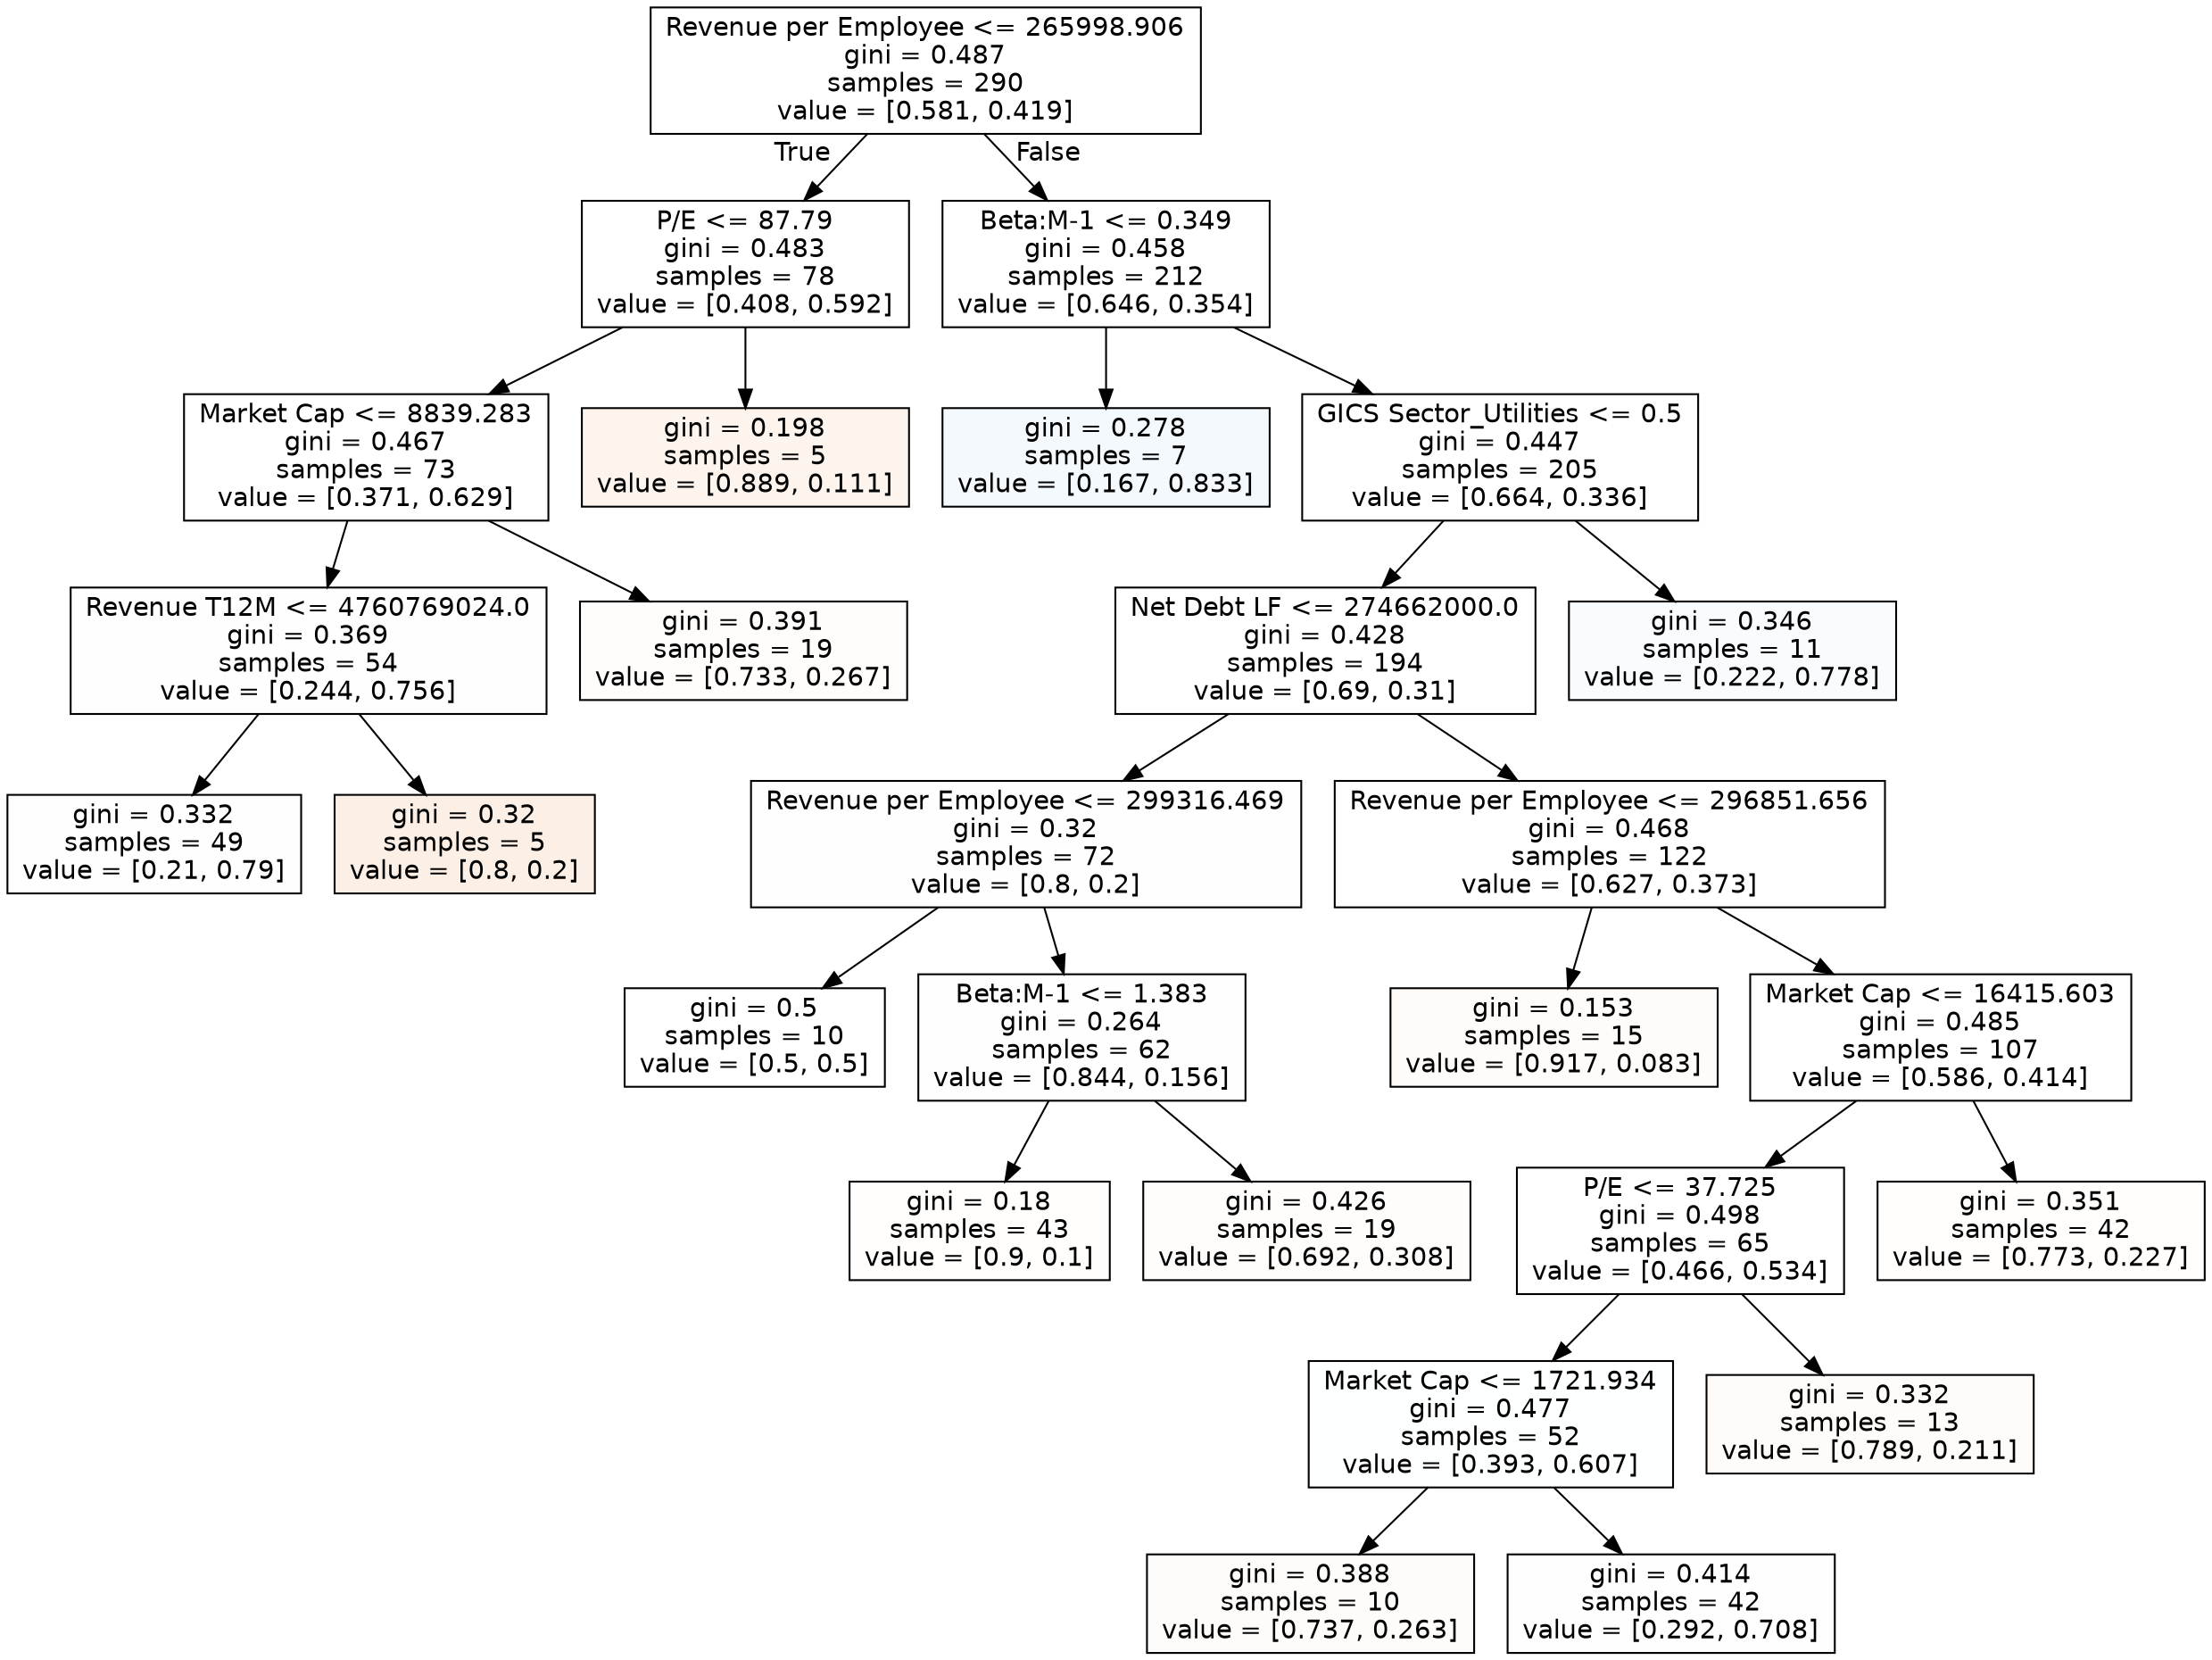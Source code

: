 digraph Tree {
node [shape=box, style="filled", color="black", fontname="helvetica"] ;
edge [fontname="helvetica"] ;
0 [label="Revenue per Employee <= 265998.906\ngini = 0.487\nsamples = 290\nvalue = [0.581, 0.419]", fillcolor="#ffffff"] ;
1 [label="P/E <= 87.79\ngini = 0.483\nsamples = 78\nvalue = [0.408, 0.592]", fillcolor="#ffffff"] ;
0 -> 1 [labeldistance=2.5, labelangle=45, headlabel="True"] ;
7 [label="Market Cap <= 8839.283\ngini = 0.467\nsamples = 73\nvalue = [0.371, 0.629]", fillcolor="#ffffff"] ;
1 -> 7 ;
9 [label="Revenue T12M <= 4760769024.0\ngini = 0.369\nsamples = 54\nvalue = [0.244, 0.756]", fillcolor="#fefeff"] ;
7 -> 9 ;
21 [label="gini = 0.332\nsamples = 49\nvalue = [0.21, 0.79]", fillcolor="#fefeff"] ;
9 -> 21 ;
22 [label="gini = 0.32\nsamples = 5\nvalue = [0.8, 0.2]", fillcolor="#fcefe6"] ;
9 -> 22 ;
10 [label="gini = 0.391\nsamples = 19\nvalue = [0.733, 0.267]", fillcolor="#fffdfc"] ;
7 -> 10 ;
8 [label="gini = 0.198\nsamples = 5\nvalue = [0.889, 0.111]", fillcolor="#fdf4ee"] ;
1 -> 8 ;
2 [label="Beta:M-1 <= 0.349\ngini = 0.458\nsamples = 212\nvalue = [0.646, 0.354]", fillcolor="#ffffff"] ;
0 -> 2 [labeldistance=2.5, labelangle=-45, headlabel="False"] ;
3 [label="gini = 0.278\nsamples = 7\nvalue = [0.167, 0.833]", fillcolor="#f4f9fe"] ;
2 -> 3 ;
4 [label="GICS Sector_Utilities <= 0.5\ngini = 0.447\nsamples = 205\nvalue = [0.664, 0.336]", fillcolor="#ffffff"] ;
2 -> 4 ;
5 [label="Net Debt LF <= 274662000.0\ngini = 0.428\nsamples = 194\nvalue = [0.69, 0.31]", fillcolor="#ffffff"] ;
4 -> 5 ;
11 [label="Revenue per Employee <= 299316.469\ngini = 0.32\nsamples = 72\nvalue = [0.8, 0.2]", fillcolor="#fffefe"] ;
5 -> 11 ;
23 [label="gini = 0.5\nsamples = 10\nvalue = [0.5, 0.5]", fillcolor="#ffffff"] ;
11 -> 23 ;
24 [label="Beta:M-1 <= 1.383\ngini = 0.264\nsamples = 62\nvalue = [0.844, 0.156]", fillcolor="#fffefe"] ;
11 -> 24 ;
25 [label="gini = 0.18\nsamples = 43\nvalue = [0.9, 0.1]", fillcolor="#fffefd"] ;
24 -> 25 ;
26 [label="gini = 0.426\nsamples = 19\nvalue = [0.692, 0.308]", fillcolor="#fffdfc"] ;
24 -> 26 ;
12 [label="Revenue per Employee <= 296851.656\ngini = 0.468\nsamples = 122\nvalue = [0.627, 0.373]", fillcolor="#ffffff"] ;
5 -> 12 ;
13 [label="gini = 0.153\nsamples = 15\nvalue = [0.917, 0.083]", fillcolor="#fefbf8"] ;
12 -> 13 ;
14 [label="Market Cap <= 16415.603\ngini = 0.485\nsamples = 107\nvalue = [0.586, 0.414]", fillcolor="#ffffff"] ;
12 -> 14 ;
15 [label="P/E <= 37.725\ngini = 0.498\nsamples = 65\nvalue = [0.466, 0.534]", fillcolor="#ffffff"] ;
14 -> 15 ;
17 [label="Market Cap <= 1721.934\ngini = 0.477\nsamples = 52\nvalue = [0.393, 0.607]", fillcolor="#feffff"] ;
15 -> 17 ;
19 [label="gini = 0.388\nsamples = 10\nvalue = [0.737, 0.263]", fillcolor="#fefcfa"] ;
17 -> 19 ;
20 [label="gini = 0.414\nsamples = 42\nvalue = [0.292, 0.708]", fillcolor="#fefeff"] ;
17 -> 20 ;
18 [label="gini = 0.332\nsamples = 13\nvalue = [0.789, 0.211]", fillcolor="#fefbf9"] ;
15 -> 18 ;
16 [label="gini = 0.351\nsamples = 42\nvalue = [0.773, 0.227]", fillcolor="#fffefd"] ;
14 -> 16 ;
6 [label="gini = 0.346\nsamples = 11\nvalue = [0.222, 0.778]", fillcolor="#f9fcfe"] ;
4 -> 6 ;
}